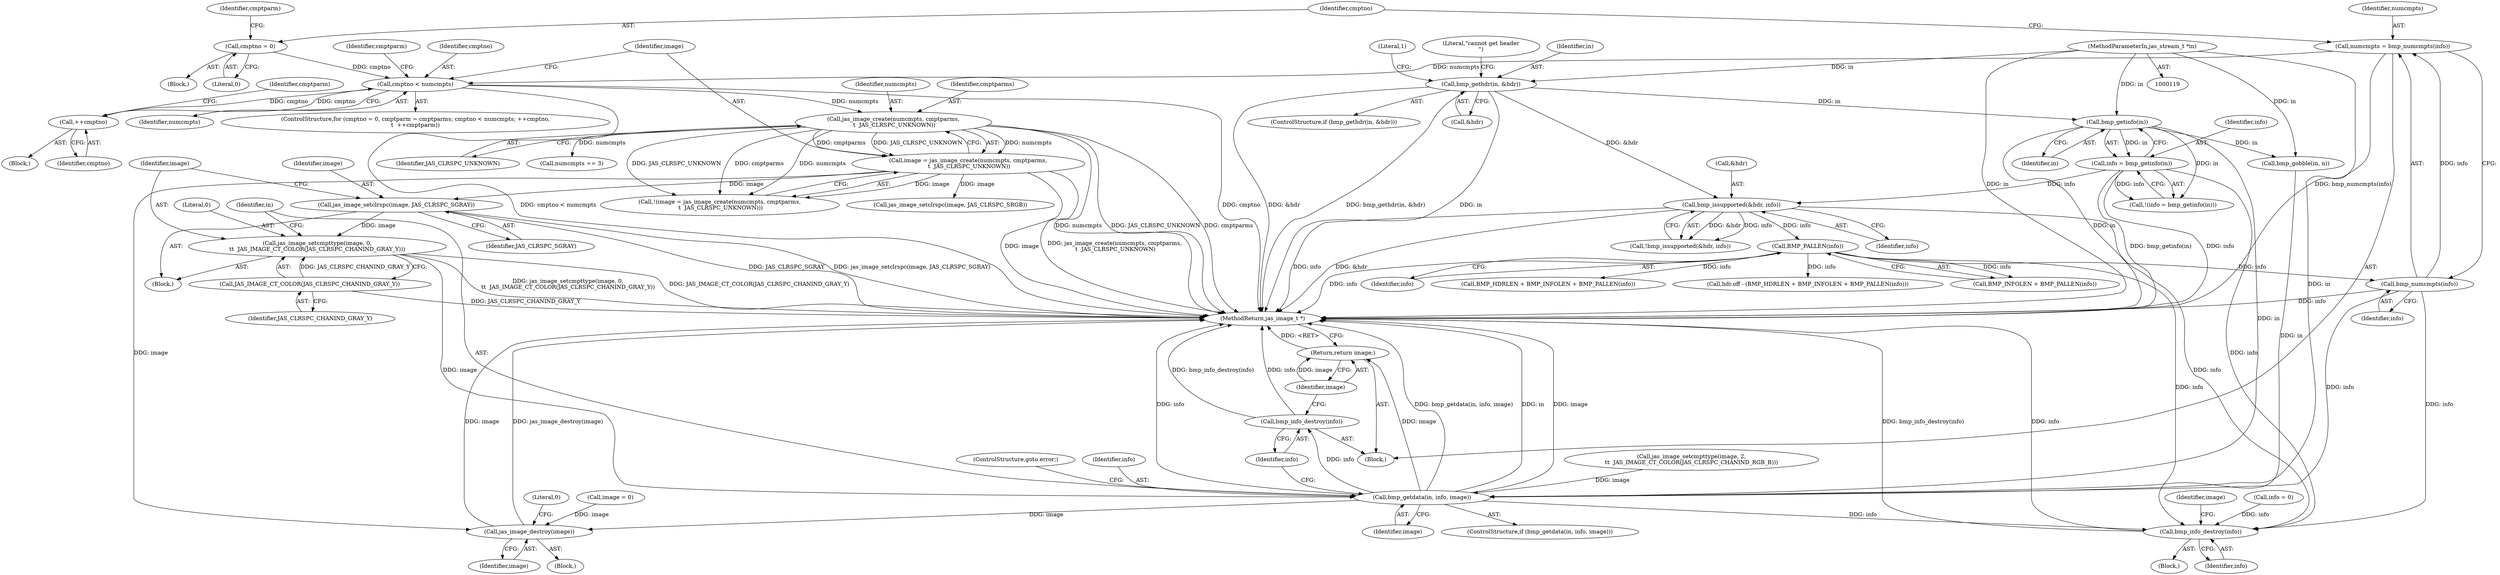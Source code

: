 digraph "0_jasper_5d66894d2313e3f3469f19066e149e08ff076698_0@pointer" {
"1000377" [label="(Call,jas_image_setcmpttype(image, 0,\n\t\t  JAS_IMAGE_CT_COLOR(JAS_CLRSPC_CHANIND_GRAY_Y)))"];
"1000374" [label="(Call,jas_image_setclrspc(image, JAS_CLRSPC_SGRAY))"];
"1000341" [label="(Call,image = jas_image_create(numcmpts, cmptparms,\n \t  JAS_CLRSPC_UNKNOWN))"];
"1000343" [label="(Call,jas_image_create(numcmpts, cmptparms,\n \t  JAS_CLRSPC_UNKNOWN))"];
"1000286" [label="(Call,cmptno < numcmpts)"];
"1000290" [label="(Call,++cmptno)"];
"1000280" [label="(Call,cmptno = 0)"];
"1000274" [label="(Call,numcmpts = bmp_numcmpts(info))"];
"1000276" [label="(Call,bmp_numcmpts(info))"];
"1000254" [label="(Call,BMP_PALLEN(info))"];
"1000234" [label="(Call,bmp_issupported(&hdr, info))"];
"1000145" [label="(Call,bmp_gethdr(in, &hdr))"];
"1000120" [label="(MethodParameterIn,jas_stream_t *in)"];
"1000178" [label="(Call,info = bmp_getinfo(in))"];
"1000180" [label="(Call,bmp_getinfo(in))"];
"1000380" [label="(Call,JAS_IMAGE_CT_COLOR(JAS_CLRSPC_CHANIND_GRAY_Y))"];
"1000383" [label="(Call,bmp_getdata(in, info, image))"];
"1000389" [label="(Call,bmp_info_destroy(info))"];
"1000391" [label="(Return,return image;)"];
"1000397" [label="(Call,bmp_info_destroy(info))"];
"1000402" [label="(Call,jas_image_destroy(image))"];
"1000396" [label="(Block,)"];
"1000384" [label="(Identifier,in)"];
"1000281" [label="(Identifier,cmptno)"];
"1000246" [label="(Call,hdr.off - (BMP_HDRLEN + BMP_INFOLEN + BMP_PALLEN(info)))"];
"1000381" [label="(Identifier,JAS_CLRSPC_CHANIND_GRAY_Y)"];
"1000354" [label="(Call,jas_image_setclrspc(image, JAS_CLRSPC_SRGB))"];
"1000344" [label="(Identifier,numcmpts)"];
"1000154" [label="(Literal,1)"];
"1000180" [label="(Call,bmp_getinfo(in))"];
"1000391" [label="(Return,return image;)"];
"1000373" [label="(Block,)"];
"1000282" [label="(Literal,0)"];
"1000237" [label="(Identifier,info)"];
"1000235" [label="(Call,&hdr)"];
"1000405" [label="(Literal,0)"];
"1000375" [label="(Identifier,image)"];
"1000386" [label="(Identifier,image)"];
"1000400" [label="(Identifier,image)"];
"1000346" [label="(Identifier,JAS_CLRSPC_UNKNOWN)"];
"1000284" [label="(Identifier,cmptparm)"];
"1000374" [label="(Call,jas_image_setclrspc(image, JAS_CLRSPC_SGRAY))"];
"1000177" [label="(Call,!(info = bmp_getinfo(in)))"];
"1000151" [label="(Literal,\"cannot get header\n\")"];
"1000254" [label="(Call,BMP_PALLEN(info))"];
"1000233" [label="(Call,!bmp_issupported(&hdr, info))"];
"1000147" [label="(Call,&hdr)"];
"1000397" [label="(Call,bmp_info_destroy(info))"];
"1000383" [label="(Call,bmp_getdata(in, info, image))"];
"1000275" [label="(Identifier,numcmpts)"];
"1000406" [label="(MethodReturn,jas_image_t *)"];
"1000377" [label="(Call,jas_image_setcmpttype(image, 0,\n\t\t  JAS_IMAGE_CT_COLOR(JAS_CLRSPC_CHANIND_GRAY_Y)))"];
"1000280" [label="(Call,cmptno = 0)"];
"1000290" [label="(Call,++cmptno)"];
"1000382" [label="(ControlStructure,if (bmp_getdata(in, info, image)))"];
"1000378" [label="(Identifier,image)"];
"1000252" [label="(Call,BMP_INFOLEN + BMP_PALLEN(info))"];
"1000403" [label="(Identifier,image)"];
"1000297" [label="(Identifier,cmptparm)"];
"1000274" [label="(Call,numcmpts = bmp_numcmpts(info))"];
"1000134" [label="(Call,info = 0)"];
"1000287" [label="(Identifier,cmptno)"];
"1000401" [label="(Block,)"];
"1000340" [label="(Call,!(image = jas_image_create(numcmpts, cmptparms,\n \t  JAS_CLRSPC_UNKNOWN)))"];
"1000145" [label="(Call,bmp_gethdr(in, &hdr))"];
"1000376" [label="(Identifier,JAS_CLRSPC_SGRAY)"];
"1000342" [label="(Identifier,image)"];
"1000122" [label="(Block,)"];
"1000276" [label="(Call,bmp_numcmpts(info))"];
"1000367" [label="(Call,jas_image_setcmpttype(image, 2,\n\t\t  JAS_IMAGE_CT_COLOR(JAS_CLRSPC_CHANIND_RGB_B)))"];
"1000131" [label="(Call,image = 0)"];
"1000398" [label="(Identifier,info)"];
"1000345" [label="(Identifier,cmptparms)"];
"1000341" [label="(Call,image = jas_image_create(numcmpts, cmptparms,\n \t  JAS_CLRSPC_UNKNOWN))"];
"1000178" [label="(Call,info = bmp_getinfo(in))"];
"1000120" [label="(MethodParameterIn,jas_stream_t *in)"];
"1000234" [label="(Call,bmp_issupported(&hdr, info))"];
"1000269" [label="(Call,bmp_gobble(in, n))"];
"1000392" [label="(Identifier,image)"];
"1000390" [label="(Identifier,info)"];
"1000288" [label="(Identifier,numcmpts)"];
"1000286" [label="(Call,cmptno < numcmpts)"];
"1000289" [label="(Block,)"];
"1000255" [label="(Identifier,info)"];
"1000278" [label="(ControlStructure,for (cmptno = 0, cmptparm = cmptparms; cmptno < numcmpts; ++cmptno,\n\t  ++cmptparm))"];
"1000380" [label="(Call,JAS_IMAGE_CT_COLOR(JAS_CLRSPC_CHANIND_GRAY_Y))"];
"1000277" [label="(Identifier,info)"];
"1000279" [label="(Block,)"];
"1000250" [label="(Call,BMP_HDRLEN + BMP_INFOLEN + BMP_PALLEN(info))"];
"1000146" [label="(Identifier,in)"];
"1000343" [label="(Call,jas_image_create(numcmpts, cmptparms,\n \t  JAS_CLRSPC_UNKNOWN))"];
"1000181" [label="(Identifier,in)"];
"1000402" [label="(Call,jas_image_destroy(image))"];
"1000388" [label="(ControlStructure,goto error;)"];
"1000389" [label="(Call,bmp_info_destroy(info))"];
"1000291" [label="(Identifier,cmptno)"];
"1000385" [label="(Identifier,info)"];
"1000179" [label="(Identifier,info)"];
"1000379" [label="(Literal,0)"];
"1000293" [label="(Identifier,cmptparm)"];
"1000350" [label="(Call,numcmpts == 3)"];
"1000144" [label="(ControlStructure,if (bmp_gethdr(in, &hdr)))"];
"1000377" -> "1000373"  [label="AST: "];
"1000377" -> "1000380"  [label="CFG: "];
"1000378" -> "1000377"  [label="AST: "];
"1000379" -> "1000377"  [label="AST: "];
"1000380" -> "1000377"  [label="AST: "];
"1000384" -> "1000377"  [label="CFG: "];
"1000377" -> "1000406"  [label="DDG: jas_image_setcmpttype(image, 0,\n\t\t  JAS_IMAGE_CT_COLOR(JAS_CLRSPC_CHANIND_GRAY_Y))"];
"1000377" -> "1000406"  [label="DDG: JAS_IMAGE_CT_COLOR(JAS_CLRSPC_CHANIND_GRAY_Y)"];
"1000374" -> "1000377"  [label="DDG: image"];
"1000380" -> "1000377"  [label="DDG: JAS_CLRSPC_CHANIND_GRAY_Y"];
"1000377" -> "1000383"  [label="DDG: image"];
"1000374" -> "1000373"  [label="AST: "];
"1000374" -> "1000376"  [label="CFG: "];
"1000375" -> "1000374"  [label="AST: "];
"1000376" -> "1000374"  [label="AST: "];
"1000378" -> "1000374"  [label="CFG: "];
"1000374" -> "1000406"  [label="DDG: JAS_CLRSPC_SGRAY"];
"1000374" -> "1000406"  [label="DDG: jas_image_setclrspc(image, JAS_CLRSPC_SGRAY)"];
"1000341" -> "1000374"  [label="DDG: image"];
"1000341" -> "1000340"  [label="AST: "];
"1000341" -> "1000343"  [label="CFG: "];
"1000342" -> "1000341"  [label="AST: "];
"1000343" -> "1000341"  [label="AST: "];
"1000340" -> "1000341"  [label="CFG: "];
"1000341" -> "1000406"  [label="DDG: jas_image_create(numcmpts, cmptparms,\n \t  JAS_CLRSPC_UNKNOWN)"];
"1000341" -> "1000406"  [label="DDG: image"];
"1000341" -> "1000340"  [label="DDG: image"];
"1000343" -> "1000341"  [label="DDG: numcmpts"];
"1000343" -> "1000341"  [label="DDG: cmptparms"];
"1000343" -> "1000341"  [label="DDG: JAS_CLRSPC_UNKNOWN"];
"1000341" -> "1000354"  [label="DDG: image"];
"1000341" -> "1000402"  [label="DDG: image"];
"1000343" -> "1000346"  [label="CFG: "];
"1000344" -> "1000343"  [label="AST: "];
"1000345" -> "1000343"  [label="AST: "];
"1000346" -> "1000343"  [label="AST: "];
"1000343" -> "1000406"  [label="DDG: numcmpts"];
"1000343" -> "1000406"  [label="DDG: JAS_CLRSPC_UNKNOWN"];
"1000343" -> "1000406"  [label="DDG: cmptparms"];
"1000343" -> "1000340"  [label="DDG: numcmpts"];
"1000343" -> "1000340"  [label="DDG: cmptparms"];
"1000343" -> "1000340"  [label="DDG: JAS_CLRSPC_UNKNOWN"];
"1000286" -> "1000343"  [label="DDG: numcmpts"];
"1000343" -> "1000350"  [label="DDG: numcmpts"];
"1000286" -> "1000278"  [label="AST: "];
"1000286" -> "1000288"  [label="CFG: "];
"1000287" -> "1000286"  [label="AST: "];
"1000288" -> "1000286"  [label="AST: "];
"1000297" -> "1000286"  [label="CFG: "];
"1000342" -> "1000286"  [label="CFG: "];
"1000286" -> "1000406"  [label="DDG: cmptno < numcmpts"];
"1000286" -> "1000406"  [label="DDG: cmptno"];
"1000290" -> "1000286"  [label="DDG: cmptno"];
"1000280" -> "1000286"  [label="DDG: cmptno"];
"1000274" -> "1000286"  [label="DDG: numcmpts"];
"1000286" -> "1000290"  [label="DDG: cmptno"];
"1000290" -> "1000289"  [label="AST: "];
"1000290" -> "1000291"  [label="CFG: "];
"1000291" -> "1000290"  [label="AST: "];
"1000293" -> "1000290"  [label="CFG: "];
"1000280" -> "1000279"  [label="AST: "];
"1000280" -> "1000282"  [label="CFG: "];
"1000281" -> "1000280"  [label="AST: "];
"1000282" -> "1000280"  [label="AST: "];
"1000284" -> "1000280"  [label="CFG: "];
"1000274" -> "1000122"  [label="AST: "];
"1000274" -> "1000276"  [label="CFG: "];
"1000275" -> "1000274"  [label="AST: "];
"1000276" -> "1000274"  [label="AST: "];
"1000281" -> "1000274"  [label="CFG: "];
"1000274" -> "1000406"  [label="DDG: bmp_numcmpts(info)"];
"1000276" -> "1000274"  [label="DDG: info"];
"1000276" -> "1000277"  [label="CFG: "];
"1000277" -> "1000276"  [label="AST: "];
"1000276" -> "1000406"  [label="DDG: info"];
"1000254" -> "1000276"  [label="DDG: info"];
"1000276" -> "1000383"  [label="DDG: info"];
"1000276" -> "1000397"  [label="DDG: info"];
"1000254" -> "1000252"  [label="AST: "];
"1000254" -> "1000255"  [label="CFG: "];
"1000255" -> "1000254"  [label="AST: "];
"1000252" -> "1000254"  [label="CFG: "];
"1000254" -> "1000406"  [label="DDG: info"];
"1000254" -> "1000246"  [label="DDG: info"];
"1000254" -> "1000250"  [label="DDG: info"];
"1000254" -> "1000252"  [label="DDG: info"];
"1000234" -> "1000254"  [label="DDG: info"];
"1000254" -> "1000397"  [label="DDG: info"];
"1000234" -> "1000233"  [label="AST: "];
"1000234" -> "1000237"  [label="CFG: "];
"1000235" -> "1000234"  [label="AST: "];
"1000237" -> "1000234"  [label="AST: "];
"1000233" -> "1000234"  [label="CFG: "];
"1000234" -> "1000406"  [label="DDG: info"];
"1000234" -> "1000406"  [label="DDG: &hdr"];
"1000234" -> "1000233"  [label="DDG: &hdr"];
"1000234" -> "1000233"  [label="DDG: info"];
"1000145" -> "1000234"  [label="DDG: &hdr"];
"1000178" -> "1000234"  [label="DDG: info"];
"1000234" -> "1000397"  [label="DDG: info"];
"1000145" -> "1000144"  [label="AST: "];
"1000145" -> "1000147"  [label="CFG: "];
"1000146" -> "1000145"  [label="AST: "];
"1000147" -> "1000145"  [label="AST: "];
"1000151" -> "1000145"  [label="CFG: "];
"1000154" -> "1000145"  [label="CFG: "];
"1000145" -> "1000406"  [label="DDG: bmp_gethdr(in, &hdr)"];
"1000145" -> "1000406"  [label="DDG: in"];
"1000145" -> "1000406"  [label="DDG: &hdr"];
"1000120" -> "1000145"  [label="DDG: in"];
"1000145" -> "1000180"  [label="DDG: in"];
"1000120" -> "1000119"  [label="AST: "];
"1000120" -> "1000406"  [label="DDG: in"];
"1000120" -> "1000180"  [label="DDG: in"];
"1000120" -> "1000269"  [label="DDG: in"];
"1000120" -> "1000383"  [label="DDG: in"];
"1000178" -> "1000177"  [label="AST: "];
"1000178" -> "1000180"  [label="CFG: "];
"1000179" -> "1000178"  [label="AST: "];
"1000180" -> "1000178"  [label="AST: "];
"1000177" -> "1000178"  [label="CFG: "];
"1000178" -> "1000406"  [label="DDG: info"];
"1000178" -> "1000406"  [label="DDG: bmp_getinfo(in)"];
"1000178" -> "1000177"  [label="DDG: info"];
"1000180" -> "1000178"  [label="DDG: in"];
"1000178" -> "1000397"  [label="DDG: info"];
"1000180" -> "1000181"  [label="CFG: "];
"1000181" -> "1000180"  [label="AST: "];
"1000180" -> "1000406"  [label="DDG: in"];
"1000180" -> "1000177"  [label="DDG: in"];
"1000180" -> "1000269"  [label="DDG: in"];
"1000180" -> "1000383"  [label="DDG: in"];
"1000380" -> "1000381"  [label="CFG: "];
"1000381" -> "1000380"  [label="AST: "];
"1000380" -> "1000406"  [label="DDG: JAS_CLRSPC_CHANIND_GRAY_Y"];
"1000383" -> "1000382"  [label="AST: "];
"1000383" -> "1000386"  [label="CFG: "];
"1000384" -> "1000383"  [label="AST: "];
"1000385" -> "1000383"  [label="AST: "];
"1000386" -> "1000383"  [label="AST: "];
"1000388" -> "1000383"  [label="CFG: "];
"1000390" -> "1000383"  [label="CFG: "];
"1000383" -> "1000406"  [label="DDG: bmp_getdata(in, info, image)"];
"1000383" -> "1000406"  [label="DDG: in"];
"1000383" -> "1000406"  [label="DDG: image"];
"1000383" -> "1000406"  [label="DDG: info"];
"1000269" -> "1000383"  [label="DDG: in"];
"1000367" -> "1000383"  [label="DDG: image"];
"1000383" -> "1000389"  [label="DDG: info"];
"1000383" -> "1000391"  [label="DDG: image"];
"1000383" -> "1000397"  [label="DDG: info"];
"1000383" -> "1000402"  [label="DDG: image"];
"1000389" -> "1000122"  [label="AST: "];
"1000389" -> "1000390"  [label="CFG: "];
"1000390" -> "1000389"  [label="AST: "];
"1000392" -> "1000389"  [label="CFG: "];
"1000389" -> "1000406"  [label="DDG: bmp_info_destroy(info)"];
"1000389" -> "1000406"  [label="DDG: info"];
"1000391" -> "1000122"  [label="AST: "];
"1000391" -> "1000392"  [label="CFG: "];
"1000392" -> "1000391"  [label="AST: "];
"1000406" -> "1000391"  [label="CFG: "];
"1000391" -> "1000406"  [label="DDG: <RET>"];
"1000392" -> "1000391"  [label="DDG: image"];
"1000397" -> "1000396"  [label="AST: "];
"1000397" -> "1000398"  [label="CFG: "];
"1000398" -> "1000397"  [label="AST: "];
"1000400" -> "1000397"  [label="CFG: "];
"1000397" -> "1000406"  [label="DDG: bmp_info_destroy(info)"];
"1000397" -> "1000406"  [label="DDG: info"];
"1000134" -> "1000397"  [label="DDG: info"];
"1000402" -> "1000401"  [label="AST: "];
"1000402" -> "1000403"  [label="CFG: "];
"1000403" -> "1000402"  [label="AST: "];
"1000405" -> "1000402"  [label="CFG: "];
"1000402" -> "1000406"  [label="DDG: jas_image_destroy(image)"];
"1000402" -> "1000406"  [label="DDG: image"];
"1000131" -> "1000402"  [label="DDG: image"];
}
